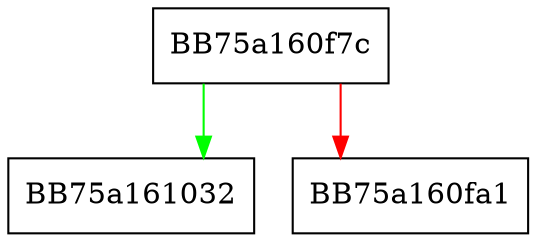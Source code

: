 digraph CreateCertHashTable {
  node [shape="box"];
  graph [splines=ortho];
  BB75a160f7c -> BB75a161032 [color="green"];
  BB75a160f7c -> BB75a160fa1 [color="red"];
}